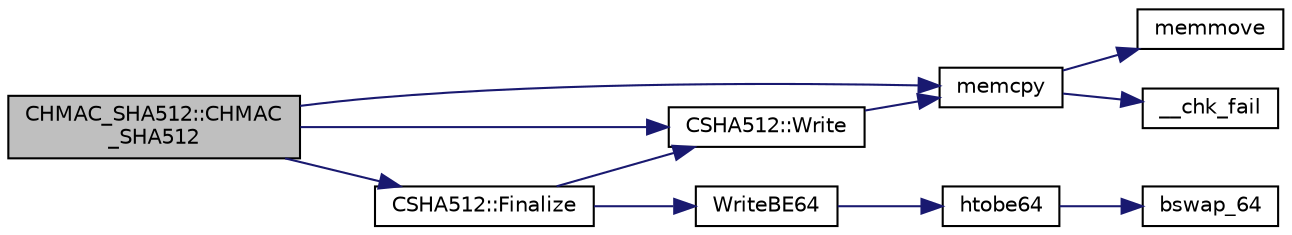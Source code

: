 digraph "CHMAC_SHA512::CHMAC_SHA512"
{
  edge [fontname="Helvetica",fontsize="10",labelfontname="Helvetica",labelfontsize="10"];
  node [fontname="Helvetica",fontsize="10",shape=record];
  rankdir="LR";
  Node0 [label="CHMAC_SHA512::CHMAC\l_SHA512",height=0.2,width=0.4,color="black", fillcolor="grey75", style="filled", fontcolor="black"];
  Node0 -> Node1 [color="midnightblue",fontsize="10",style="solid",fontname="Helvetica"];
  Node1 [label="memcpy",height=0.2,width=0.4,color="black", fillcolor="white", style="filled",URL="$d5/d9f/glibc__compat_8cpp.html#a0f46826ab0466591e136db24394923cf"];
  Node1 -> Node2 [color="midnightblue",fontsize="10",style="solid",fontname="Helvetica"];
  Node2 [label="memmove",height=0.2,width=0.4,color="black", fillcolor="white", style="filled",URL="$d5/d9f/glibc__compat_8cpp.html#a9778d49e9029dd75bc53ecbbf9f5e9a1"];
  Node1 -> Node3 [color="midnightblue",fontsize="10",style="solid",fontname="Helvetica"];
  Node3 [label="__chk_fail",height=0.2,width=0.4,color="black", fillcolor="white", style="filled",URL="$d5/d9f/glibc__compat_8cpp.html#a424ac71631da5ada2976630ff67051d1"];
  Node0 -> Node4 [color="midnightblue",fontsize="10",style="solid",fontname="Helvetica"];
  Node4 [label="CSHA512::Write",height=0.2,width=0.4,color="black", fillcolor="white", style="filled",URL="$d4/dcb/class_c_s_h_a512.html#aefd8260a2c205f11d44670ae68f1aff0"];
  Node4 -> Node1 [color="midnightblue",fontsize="10",style="solid",fontname="Helvetica"];
  Node0 -> Node5 [color="midnightblue",fontsize="10",style="solid",fontname="Helvetica"];
  Node5 [label="CSHA512::Finalize",height=0.2,width=0.4,color="black", fillcolor="white", style="filled",URL="$d4/dcb/class_c_s_h_a512.html#aef4627aae19eeeb54bf02ea7b222b688"];
  Node5 -> Node6 [color="midnightblue",fontsize="10",style="solid",fontname="Helvetica"];
  Node6 [label="WriteBE64",height=0.2,width=0.4,color="black", fillcolor="white", style="filled",URL="$dc/d54/common_8h.html#ab960e95bf479af0a88a20800366b6131"];
  Node6 -> Node7 [color="midnightblue",fontsize="10",style="solid",fontname="Helvetica"];
  Node7 [label="htobe64",height=0.2,width=0.4,color="black", fillcolor="white", style="filled",URL="$d1/d84/endian_8h.html#a55844e5fbe9a8ab3e9793335a16e2efc"];
  Node7 -> Node8 [color="midnightblue",fontsize="10",style="solid",fontname="Helvetica"];
  Node8 [label="bswap_64",height=0.2,width=0.4,color="black", fillcolor="white", style="filled",URL="$db/dc9/byteswap_8h.html#aaf6a6e8515061fb001505d3b9f6164e2"];
  Node5 -> Node4 [color="midnightblue",fontsize="10",style="solid",fontname="Helvetica"];
}
